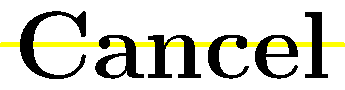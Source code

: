 label(scale(4)*"\textbf{Cancel}");
draw((min(currentpicture).x,0)--(max(currentpicture).x,0), 2bp+yellow);
